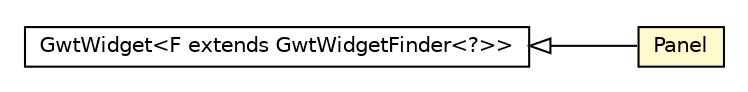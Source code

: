 #!/usr/local/bin/dot
#
# Class diagram 
# Generated by UMLGraph version R5_6-24-gf6e263 (http://www.umlgraph.org/)
#

digraph G {
	edge [fontname="Helvetica",fontsize=10,labelfontname="Helvetica",labelfontsize=10];
	node [fontname="Helvetica",fontsize=10,shape=plaintext];
	nodesep=0.25;
	ranksep=0.5;
	rankdir=LR;
	// org.senchalabs.gwt.gwtdriver.gxt.models.Panel
	c416 [label=<<table title="org.senchalabs.gwt.gwtdriver.gxt.models.Panel" border="0" cellborder="1" cellspacing="0" cellpadding="2" port="p" bgcolor="lemonChiffon" href="./Panel.html">
		<tr><td><table border="0" cellspacing="0" cellpadding="1">
<tr><td align="center" balign="center"> Panel </td></tr>
		</table></td></tr>
		</table>>, URL="./Panel.html", fontname="Helvetica", fontcolor="black", fontsize=10.0];
	//org.senchalabs.gwt.gwtdriver.gxt.models.Panel extends org.senchalabs.gwt.gwtdriver.models.GwtWidget<org.senchalabs.gwt.gwtdriver.gxt.models.Panel.PanelFinder>
	c431:p -> c416:p [dir=back,arrowtail=empty];
	// org.senchalabs.gwt.gwtdriver.models.GwtWidget<F extends org.senchalabs.gwt.gwtdriver.models.GwtWidgetFinder<?>>
	c431 [label=<<table title="org.senchalabs.gwt.gwtdriver.models.GwtWidget" border="0" cellborder="1" cellspacing="0" cellpadding="2" port="p" href="http://java.sun.com/j2se/1.4.2/docs/api/org/senchalabs/gwt/gwtdriver/models/GwtWidget.html">
		<tr><td><table border="0" cellspacing="0" cellpadding="1">
<tr><td align="center" balign="center"> GwtWidget&lt;F extends GwtWidgetFinder&lt;?&gt;&gt; </td></tr>
		</table></td></tr>
		</table>>, URL="http://java.sun.com/j2se/1.4.2/docs/api/org/senchalabs/gwt/gwtdriver/models/GwtWidget.html", fontname="Helvetica", fontcolor="black", fontsize=10.0];
}

